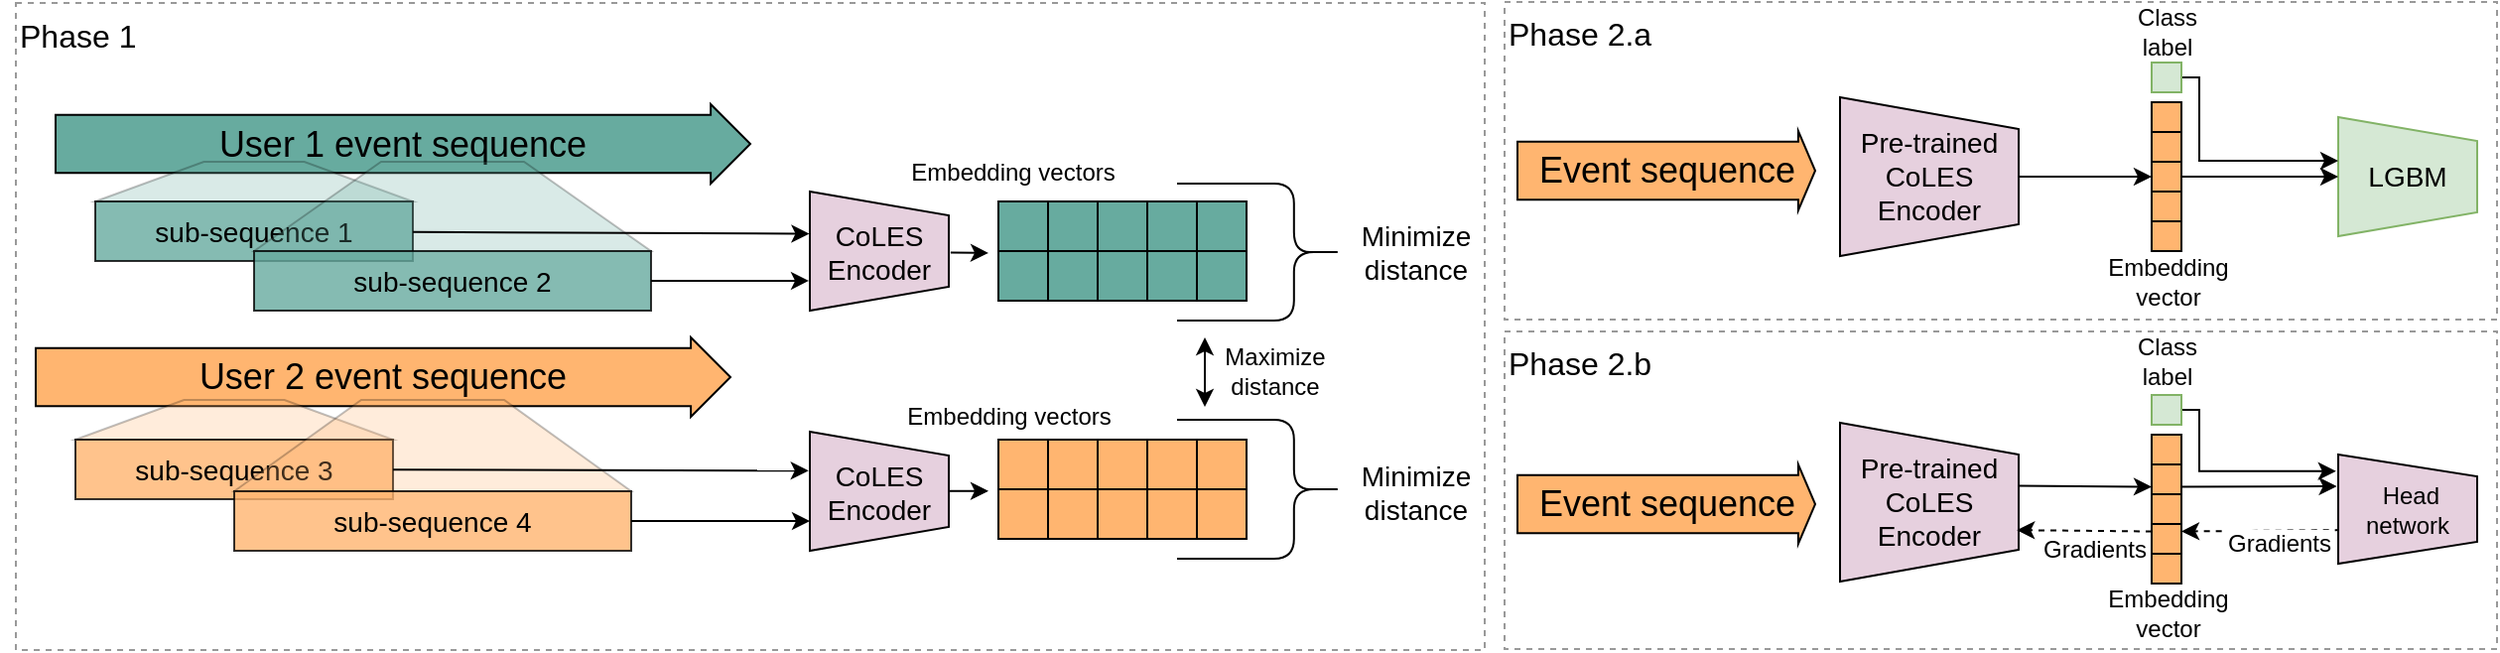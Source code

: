 <mxfile version="12.4.2" type="device" pages="1"><diagram id="qXZdeDOi38o7IbvTU-XF" name="Page-1"><mxGraphModel dx="1279" dy="2280" grid="1" gridSize="10" guides="1" tooltips="1" connect="1" arrows="1" fold="1" page="0" pageScale="1" pageWidth="827" pageHeight="1169" math="0" shadow="0"><root><mxCell id="0"/><mxCell id="1" parent="0"/><mxCell id="I-A4I3MvaIOknmW_y_7c-90" value="Phase 2.a" style="rounded=0;whiteSpace=wrap;html=1;dashed=1;fillColor=none;fontSize=16;align=left;verticalAlign=top;strokeColor=#999999;" vertex="1" parent="1"><mxGeometry x="620" y="-1240" width="500" height="160" as="geometry"/></mxCell><mxCell id="I-A4I3MvaIOknmW_y_7c-89" value="Phase 2.b" style="rounded=0;whiteSpace=wrap;html=1;fillColor=none;fontSize=16;align=left;verticalAlign=top;dashed=1;strokeColor=#999999;" vertex="1" parent="1"><mxGeometry x="620" y="-1074" width="500" height="160" as="geometry"/></mxCell><mxCell id="I-A4I3MvaIOknmW_y_7c-87" value="Phase 1" style="rounded=0;whiteSpace=wrap;html=1;fontSize=16;fillColor=none;verticalAlign=top;align=left;dashed=1;strokeColor=#999999;" vertex="1" parent="1"><mxGeometry x="-130" y="-1239.5" width="740" height="326" as="geometry"/></mxCell><mxCell id="RrBjnwMtPPBnvzxSmnWt-105" value="" style="shape=curlyBracket;whiteSpace=wrap;html=1;rounded=1;fillColor=#FFCC99;direction=west;size=0.307;" parent="1" vertex="1"><mxGeometry x="455" y="-1029.5" width="85" height="70" as="geometry"/></mxCell><mxCell id="RrBjnwMtPPBnvzxSmnWt-24" value="&lt;font style=&quot;font-size: 18px&quot;&gt;User 1 event sequence&lt;/font&gt;" style="shape=singleArrow;whiteSpace=wrap;html=1;fillColor=#67AB9F;arrowWidth=0.733;arrowSize=0.057;shadow=0;" parent="1" vertex="1"><mxGeometry x="-110" y="-1188.5" width="350" height="40" as="geometry"/></mxCell><mxCell id="RrBjnwMtPPBnvzxSmnWt-38" value="" style="shape=trapezoid;perimeter=trapezoidPerimeter;whiteSpace=wrap;html=1;fillColor=#67AB9F;size=0.342;opacity=25;shadow=0;" parent="1" vertex="1"><mxGeometry x="-90" y="-1159.5" width="160" height="20" as="geometry"/></mxCell><mxCell id="RrBjnwMtPPBnvzxSmnWt-25" value="&lt;font style=&quot;font-size: 14px&quot;&gt;sub-sequence 1&lt;/font&gt;" style="rounded=0;whiteSpace=wrap;html=1;fillColor=#67AB9F;shadow=0;opacity=80;" parent="1" vertex="1"><mxGeometry x="-90" y="-1139.5" width="160" height="30" as="geometry"/></mxCell><mxCell id="RrBjnwMtPPBnvzxSmnWt-39" value="" style="shape=trapezoid;perimeter=trapezoidPerimeter;whiteSpace=wrap;html=1;fillColor=#67AB9F;size=0.32;opacity=25;shadow=0;" parent="1" vertex="1"><mxGeometry x="-10" y="-1159.5" width="200" height="45" as="geometry"/></mxCell><mxCell id="RrBjnwMtPPBnvzxSmnWt-26" value="&lt;span style=&quot;font-size: 14px ; white-space: normal&quot;&gt;sub-sequence 2&lt;/span&gt;" style="rounded=0;whiteSpace=wrap;html=1;fillColor=#67AB9F;shadow=0;opacity=80;" parent="1" vertex="1"><mxGeometry x="-10" y="-1114.5" width="200" height="30" as="geometry"/></mxCell><mxCell id="RrBjnwMtPPBnvzxSmnWt-42" value="&lt;font style=&quot;font-size: 14px&quot;&gt;CoLES&lt;br&gt;Encoder&lt;/font&gt;" style="shape=trapezoid;perimeter=trapezoidPerimeter;whiteSpace=wrap;html=1;fillColor=#E6D0DE;direction=south;" parent="1" vertex="1"><mxGeometry x="270" y="-1144.5" width="70" height="60" as="geometry"/></mxCell><mxCell id="RrBjnwMtPPBnvzxSmnWt-43" value="" style="endArrow=classic;html=1;entryX=0.355;entryY=1.004;entryDx=0;entryDy=0;jumpStyle=none;entryPerimeter=0;" parent="1" source="RrBjnwMtPPBnvzxSmnWt-25" target="RrBjnwMtPPBnvzxSmnWt-42" edge="1"><mxGeometry width="50" height="50" relative="1" as="geometry"><mxPoint x="-110" y="-879.5" as="sourcePoint"/><mxPoint x="270" y="-1128.5" as="targetPoint"/></mxGeometry></mxCell><mxCell id="RrBjnwMtPPBnvzxSmnWt-44" value="" style="endArrow=classic;html=1;exitX=1;exitY=0.5;exitDx=0;exitDy=0;entryX=0.688;entryY=1.007;entryDx=0;entryDy=0;entryPerimeter=0;" parent="1" source="RrBjnwMtPPBnvzxSmnWt-26" edge="1"><mxGeometry width="50" height="50" relative="1" as="geometry"><mxPoint x="80" y="-1108.202" as="sourcePoint"/><mxPoint x="269.51" y="-1099.52" as="targetPoint"/></mxGeometry></mxCell><mxCell id="RrBjnwMtPPBnvzxSmnWt-49" value="" style="whiteSpace=wrap;html=1;aspect=fixed;fillColor=#67AB9F;" parent="1" vertex="1"><mxGeometry x="365" y="-1139.5" width="25" height="25" as="geometry"/></mxCell><mxCell id="RrBjnwMtPPBnvzxSmnWt-50" value="" style="whiteSpace=wrap;html=1;aspect=fixed;fillColor=#67AB9F;" parent="1" vertex="1"><mxGeometry x="390" y="-1139.5" width="25" height="25" as="geometry"/></mxCell><mxCell id="RrBjnwMtPPBnvzxSmnWt-51" value="" style="whiteSpace=wrap;html=1;aspect=fixed;fillColor=#67AB9F;" parent="1" vertex="1"><mxGeometry x="415" y="-1139.5" width="25" height="25" as="geometry"/></mxCell><mxCell id="RrBjnwMtPPBnvzxSmnWt-52" value="" style="whiteSpace=wrap;html=1;aspect=fixed;fillColor=#67AB9F;" parent="1" vertex="1"><mxGeometry x="440" y="-1139.5" width="25" height="25" as="geometry"/></mxCell><mxCell id="RrBjnwMtPPBnvzxSmnWt-53" value="" style="whiteSpace=wrap;html=1;aspect=fixed;fillColor=#67AB9F;" parent="1" vertex="1"><mxGeometry x="465" y="-1139.5" width="25" height="25" as="geometry"/></mxCell><mxCell id="RrBjnwMtPPBnvzxSmnWt-54" value="" style="whiteSpace=wrap;html=1;aspect=fixed;fillColor=#67AB9F;" parent="1" vertex="1"><mxGeometry x="365" y="-1114.5" width="25" height="25" as="geometry"/></mxCell><mxCell id="RrBjnwMtPPBnvzxSmnWt-55" value="" style="whiteSpace=wrap;html=1;aspect=fixed;fillColor=#67AB9F;" parent="1" vertex="1"><mxGeometry x="390" y="-1114.5" width="25" height="25" as="geometry"/></mxCell><mxCell id="RrBjnwMtPPBnvzxSmnWt-56" value="" style="whiteSpace=wrap;html=1;aspect=fixed;fillColor=#67AB9F;" parent="1" vertex="1"><mxGeometry x="415" y="-1114.5" width="25" height="25" as="geometry"/></mxCell><mxCell id="RrBjnwMtPPBnvzxSmnWt-57" value="" style="whiteSpace=wrap;html=1;aspect=fixed;fillColor=#67AB9F;" parent="1" vertex="1"><mxGeometry x="440" y="-1114.5" width="25" height="25" as="geometry"/></mxCell><mxCell id="RrBjnwMtPPBnvzxSmnWt-58" value="" style="whiteSpace=wrap;html=1;aspect=fixed;fillColor=#67AB9F;" parent="1" vertex="1"><mxGeometry x="465" y="-1114.5" width="25" height="25" as="geometry"/></mxCell><mxCell id="RrBjnwMtPPBnvzxSmnWt-69" value="" style="shape=curlyBracket;whiteSpace=wrap;html=1;rounded=1;fillColor=#FFCC99;direction=west;size=0.307;" parent="1" vertex="1"><mxGeometry x="455" y="-1148.5" width="85" height="69" as="geometry"/></mxCell><mxCell id="RrBjnwMtPPBnvzxSmnWt-73" value="&lt;font style=&quot;font-size: 18px&quot;&gt;User 2 event sequence&lt;/font&gt;" style="shape=singleArrow;whiteSpace=wrap;html=1;fillColor=#FFB570;arrowWidth=0.733;arrowSize=0.057;" parent="1" vertex="1"><mxGeometry x="-120" y="-1071" width="350" height="40" as="geometry"/></mxCell><mxCell id="RrBjnwMtPPBnvzxSmnWt-74" value="" style="shape=trapezoid;perimeter=trapezoidPerimeter;whiteSpace=wrap;html=1;fillColor=#FFB570;size=0.342;opacity=25;" parent="1" vertex="1"><mxGeometry x="-100" y="-1039.5" width="160" height="20" as="geometry"/></mxCell><mxCell id="RrBjnwMtPPBnvzxSmnWt-75" value="&lt;span style=&quot;font-size: 14px ; white-space: normal&quot;&gt;sub-sequence 3&lt;/span&gt;" style="rounded=0;whiteSpace=wrap;html=1;fillColor=#FFB570;opacity=80;" parent="1" vertex="1"><mxGeometry x="-100" y="-1019.5" width="160" height="30" as="geometry"/></mxCell><mxCell id="RrBjnwMtPPBnvzxSmnWt-76" value="" style="shape=trapezoid;perimeter=trapezoidPerimeter;whiteSpace=wrap;html=1;fillColor=#FFB570;size=0.32;opacity=25;" parent="1" vertex="1"><mxGeometry x="-20" y="-1039.5" width="200" height="46" as="geometry"/></mxCell><mxCell id="RrBjnwMtPPBnvzxSmnWt-77" value="&lt;span style=&quot;font-size: 14px ; white-space: normal&quot;&gt;sub-sequence 4&lt;/span&gt;" style="rounded=0;whiteSpace=wrap;html=1;fillColor=#FFB570;opacity=80;" parent="1" vertex="1"><mxGeometry x="-20" y="-993.5" width="200" height="30" as="geometry"/></mxCell><mxCell id="RrBjnwMtPPBnvzxSmnWt-79" value="" style="endArrow=classic;html=1;entryX=0.313;entryY=1.009;entryDx=0;entryDy=0;entryPerimeter=0;" parent="1" source="RrBjnwMtPPBnvzxSmnWt-75" edge="1"><mxGeometry width="50" height="50" relative="1" as="geometry"><mxPoint x="-120" y="-739.5" as="sourcePoint"/><mxPoint x="269.37" y="-1003.85" as="targetPoint"/></mxGeometry></mxCell><mxCell id="RrBjnwMtPPBnvzxSmnWt-80" value="" style="endArrow=classic;html=1;entryX=0.75;entryY=1;entryDx=0;entryDy=0;" parent="1" source="RrBjnwMtPPBnvzxSmnWt-77" target="z5JVUnoBXPTv6xRAnZPi-2" edge="1"><mxGeometry width="50" height="50" relative="1" as="geometry"><mxPoint x="70" y="-968.702" as="sourcePoint"/><mxPoint x="270.21" y="-981.095" as="targetPoint"/></mxGeometry></mxCell><mxCell id="RrBjnwMtPPBnvzxSmnWt-81" value="" style="whiteSpace=wrap;html=1;aspect=fixed;fillColor=#FFB570;" parent="1" vertex="1"><mxGeometry x="365" y="-1019.5" width="25" height="25" as="geometry"/></mxCell><mxCell id="RrBjnwMtPPBnvzxSmnWt-82" value="" style="whiteSpace=wrap;html=1;aspect=fixed;fillColor=#FFB570;" parent="1" vertex="1"><mxGeometry x="390" y="-1019.5" width="25" height="25" as="geometry"/></mxCell><mxCell id="RrBjnwMtPPBnvzxSmnWt-83" value="" style="whiteSpace=wrap;html=1;aspect=fixed;fillColor=#FFB570;" parent="1" vertex="1"><mxGeometry x="415" y="-1019.5" width="25" height="25" as="geometry"/></mxCell><mxCell id="RrBjnwMtPPBnvzxSmnWt-84" value="" style="whiteSpace=wrap;html=1;aspect=fixed;fillColor=#FFB570;" parent="1" vertex="1"><mxGeometry x="440" y="-1019.5" width="25" height="25" as="geometry"/></mxCell><mxCell id="RrBjnwMtPPBnvzxSmnWt-85" value="" style="whiteSpace=wrap;html=1;aspect=fixed;fillColor=#FFB570;" parent="1" vertex="1"><mxGeometry x="465" y="-1019.5" width="25" height="25" as="geometry"/></mxCell><mxCell id="RrBjnwMtPPBnvzxSmnWt-86" value="" style="whiteSpace=wrap;html=1;aspect=fixed;fillColor=#FFB570;" parent="1" vertex="1"><mxGeometry x="365" y="-994.5" width="25" height="25" as="geometry"/></mxCell><mxCell id="RrBjnwMtPPBnvzxSmnWt-87" value="" style="whiteSpace=wrap;html=1;aspect=fixed;fillColor=#FFB570;" parent="1" vertex="1"><mxGeometry x="390" y="-994.5" width="25" height="25" as="geometry"/></mxCell><mxCell id="RrBjnwMtPPBnvzxSmnWt-88" value="" style="whiteSpace=wrap;html=1;aspect=fixed;fillColor=#FFB570;" parent="1" vertex="1"><mxGeometry x="415" y="-994.5" width="25" height="25" as="geometry"/></mxCell><mxCell id="RrBjnwMtPPBnvzxSmnWt-89" value="" style="whiteSpace=wrap;html=1;aspect=fixed;fillColor=#FFB570;" parent="1" vertex="1"><mxGeometry x="440" y="-994.5" width="25" height="25" as="geometry"/></mxCell><mxCell id="RrBjnwMtPPBnvzxSmnWt-90" value="" style="whiteSpace=wrap;html=1;aspect=fixed;fillColor=#FFB570;" parent="1" vertex="1"><mxGeometry x="465" y="-994.5" width="25" height="25" as="geometry"/></mxCell><mxCell id="RrBjnwMtPPBnvzxSmnWt-92" value="&lt;font style=&quot;font-size: 14px&quot;&gt;Minimize&lt;br&gt;distance&lt;/font&gt;" style="text;html=1;align=center;verticalAlign=middle;resizable=0;points=[];autosize=1;" parent="1" vertex="1"><mxGeometry x="540" y="-1134.5" width="70" height="40" as="geometry"/></mxCell><mxCell id="RrBjnwMtPPBnvzxSmnWt-94" value="" style="endArrow=classic;html=1;exitX=0.512;exitY=-0.013;exitDx=0;exitDy=0;anchorPointDirection=1;exitPerimeter=0;" parent="1" source="RrBjnwMtPPBnvzxSmnWt-42" edge="1"><mxGeometry width="50" height="50" relative="1" as="geometry"><mxPoint x="200" y="-1053.111" as="sourcePoint"/><mxPoint x="360" y="-1113.5" as="targetPoint"/></mxGeometry></mxCell><mxCell id="RrBjnwMtPPBnvzxSmnWt-95" value="" style="endArrow=classic;html=1;" parent="1" edge="1"><mxGeometry width="50" height="50" relative="1" as="geometry"><mxPoint x="340" y="-993.61" as="sourcePoint"/><mxPoint x="360" y="-993.61" as="targetPoint"/></mxGeometry></mxCell><mxCell id="RrBjnwMtPPBnvzxSmnWt-103" value="Maximize&lt;br&gt;distance" style="text;html=1;align=center;verticalAlign=middle;resizable=0;points=[];autosize=1;" parent="1" vertex="1"><mxGeometry x="469" y="-1069" width="70" height="30" as="geometry"/></mxCell><mxCell id="RrBjnwMtPPBnvzxSmnWt-104" value="&lt;font style=&quot;font-size: 14px&quot;&gt;Minimize&lt;br&gt;distance&lt;/font&gt;" style="text;html=1;align=center;verticalAlign=middle;resizable=0;points=[];autosize=1;" parent="1" vertex="1"><mxGeometry x="540" y="-1013.5" width="70" height="40" as="geometry"/></mxCell><mxCell id="RrBjnwMtPPBnvzxSmnWt-106" value="Embedding vectors" style="text;html=1;align=center;verticalAlign=middle;resizable=0;points=[];autosize=1;" parent="1" vertex="1"><mxGeometry x="312" y="-1164.5" width="120" height="20" as="geometry"/></mxCell><mxCell id="RrBjnwMtPPBnvzxSmnWt-107" value="Embedding vectors" style="text;html=1;align=center;verticalAlign=middle;resizable=0;points=[];autosize=1;" parent="1" vertex="1"><mxGeometry x="310" y="-1041" width="120" height="20" as="geometry"/></mxCell><mxCell id="30_S61nDTjpo87SG5v0w-9" value="" style="endArrow=classic;startArrow=classic;html=1;" parent="1" edge="1"><mxGeometry width="50" height="50" relative="1" as="geometry"><mxPoint x="469" y="-1036" as="sourcePoint"/><mxPoint x="469" y="-1071" as="targetPoint"/></mxGeometry></mxCell><mxCell id="z5JVUnoBXPTv6xRAnZPi-2" value="&lt;font style=&quot;font-size: 14px&quot;&gt;CoLES&lt;br&gt;Encoder&lt;/font&gt;" style="shape=trapezoid;perimeter=trapezoidPerimeter;whiteSpace=wrap;html=1;fillColor=#E6D0DE;direction=south;" parent="1" vertex="1"><mxGeometry x="270" y="-1023.5" width="70" height="60" as="geometry"/></mxCell><mxCell id="I-A4I3MvaIOknmW_y_7c-11" style="rounded=0;orthogonalLoop=1;jettySize=auto;html=1;entryX=1;entryY=0.25;entryDx=0;entryDy=0;exitX=0.397;exitY=0.014;exitDx=0;exitDy=0;exitPerimeter=0;" edge="1" parent="1" source="I-A4I3MvaIOknmW_y_7c-8" target="I-A4I3MvaIOknmW_y_7c-4"><mxGeometry relative="1" as="geometry"><mxPoint x="906.362" y="-989.19" as="targetPoint"/><mxPoint x="875.5" y="-997" as="sourcePoint"/></mxGeometry></mxCell><mxCell id="I-A4I3MvaIOknmW_y_7c-8" value="&lt;font style=&quot;font-size: 14px&quot;&gt;Pre-trained CoLES&lt;br&gt;Encoder&lt;/font&gt;" style="shape=trapezoid;perimeter=trapezoidPerimeter;whiteSpace=wrap;html=1;fillColor=#E6D0DE;direction=south;" vertex="1" parent="1"><mxGeometry x="789" y="-1028" width="90" height="80" as="geometry"/></mxCell><mxCell id="I-A4I3MvaIOknmW_y_7c-12" value="Embedding&lt;br&gt;vector" style="text;html=1;align=center;verticalAlign=middle;resizable=0;points=[];autosize=1;" vertex="1" parent="1"><mxGeometry x="914.3" y="-947" width="80" height="30" as="geometry"/></mxCell><mxCell id="I-A4I3MvaIOknmW_y_7c-15" style="edgeStyle=none;rounded=0;orthogonalLoop=1;jettySize=auto;html=1;exitX=0.692;exitY=0.981;exitDx=0;exitDy=0;entryX=0;entryY=0.75;entryDx=0;entryDy=0;dashed=1;verticalAlign=middle;exitPerimeter=0;" edge="1" parent="1" source="I-A4I3MvaIOknmW_y_7c-13" target="I-A4I3MvaIOknmW_y_7c-6"><mxGeometry relative="1" as="geometry"/></mxCell><mxCell id="I-A4I3MvaIOknmW_y_7c-58" value="Gradients" style="text;html=1;align=center;verticalAlign=middle;resizable=0;points=[];;labelBackgroundColor=#ffffff;rotation=0;" vertex="1" connectable="0" parent="I-A4I3MvaIOknmW_y_7c-15"><mxGeometry x="-0.052" y="2" relative="1" as="geometry"><mxPoint x="6.15" y="4.61" as="offset"/></mxGeometry></mxCell><mxCell id="I-A4I3MvaIOknmW_y_7c-13" value="&lt;span style=&quot;font-size: 12px;&quot;&gt;&amp;nbsp;Head&lt;br style=&quot;font-size: 12px;&quot;&gt;network&lt;br style=&quot;font-size: 12px;&quot;&gt;&lt;/span&gt;" style="shape=trapezoid;perimeter=trapezoidPerimeter;whiteSpace=wrap;html=1;fillColor=#E6D0DE;direction=south;fontSize=12;" vertex="1" parent="1"><mxGeometry x="1040" y="-1012" width="70" height="55" as="geometry"/></mxCell><mxCell id="I-A4I3MvaIOknmW_y_7c-14" style="edgeStyle=none;rounded=0;orthogonalLoop=1;jettySize=auto;html=1;exitX=0;exitY=0.25;exitDx=0;exitDy=0;entryX=0.291;entryY=1.01;entryDx=0;entryDy=0;entryPerimeter=0;" edge="1" parent="1" source="I-A4I3MvaIOknmW_y_7c-4" target="I-A4I3MvaIOknmW_y_7c-13"><mxGeometry relative="1" as="geometry"/></mxCell><mxCell id="I-A4I3MvaIOknmW_y_7c-16" style="edgeStyle=none;rounded=0;orthogonalLoop=1;jettySize=auto;html=1;exitX=1;exitY=0.75;exitDx=0;exitDy=0;dashed=1;entryX=0.676;entryY=0.01;entryDx=0;entryDy=0;entryPerimeter=0;" edge="1" parent="1" source="I-A4I3MvaIOknmW_y_7c-6" target="I-A4I3MvaIOknmW_y_7c-8"><mxGeometry relative="1" as="geometry"><mxPoint x="876" y="-971" as="targetPoint"/></mxGeometry></mxCell><mxCell id="I-A4I3MvaIOknmW_y_7c-59" value="Gradients" style="text;html=1;align=center;verticalAlign=middle;resizable=0;points=[];;labelBackgroundColor=#ffffff;" vertex="1" connectable="0" parent="I-A4I3MvaIOknmW_y_7c-16"><mxGeometry x="-0.219" relative="1" as="geometry"><mxPoint x="-2.91" y="8.81" as="offset"/></mxGeometry></mxCell><mxCell id="I-A4I3MvaIOknmW_y_7c-28" value="&lt;font style=&quot;font-size: 18px&quot;&gt;Event sequence&lt;/font&gt;" style="shape=singleArrow;whiteSpace=wrap;html=1;fillColor=#FFB570;arrowWidth=0.733;arrowSize=0.057;" vertex="1" parent="1"><mxGeometry x="626.5" y="-1007" width="150" height="40" as="geometry"/></mxCell><mxCell id="I-A4I3MvaIOknmW_y_7c-29" style="rounded=0;orthogonalLoop=1;jettySize=auto;html=1;entryX=1;entryY=0.5;entryDx=0;entryDy=0;exitX=0.5;exitY=0;exitDx=0;exitDy=0;" edge="1" parent="1" source="I-A4I3MvaIOknmW_y_7c-30" target="I-A4I3MvaIOknmW_y_7c-83"><mxGeometry relative="1" as="geometry"><mxPoint x="929" y="-1163.25" as="targetPoint"/><mxPoint x="878" y="-1164.5" as="sourcePoint"/></mxGeometry></mxCell><mxCell id="I-A4I3MvaIOknmW_y_7c-30" value="&lt;font style=&quot;font-size: 14px&quot;&gt;Pre-trained CoLES&lt;br&gt;Encoder&lt;/font&gt;" style="shape=trapezoid;perimeter=trapezoidPerimeter;whiteSpace=wrap;html=1;fillColor=#E6D0DE;direction=south;" vertex="1" parent="1"><mxGeometry x="789" y="-1192" width="90" height="80" as="geometry"/></mxCell><mxCell id="I-A4I3MvaIOknmW_y_7c-40" value="&lt;span style=&quot;font-size: 14px&quot;&gt;LGBM&lt;/span&gt;" style="shape=trapezoid;perimeter=trapezoidPerimeter;whiteSpace=wrap;html=1;fillColor=#d5e8d4;direction=south;strokeColor=#82b366;" vertex="1" parent="1"><mxGeometry x="1040" y="-1182" width="70" height="60" as="geometry"/></mxCell><mxCell id="I-A4I3MvaIOknmW_y_7c-41" style="edgeStyle=none;rounded=0;orthogonalLoop=1;jettySize=auto;html=1;exitX=0;exitY=0.5;exitDx=0;exitDy=0;entryX=0.5;entryY=1;entryDx=0;entryDy=0;" edge="1" parent="1" source="I-A4I3MvaIOknmW_y_7c-83" target="I-A4I3MvaIOknmW_y_7c-40"><mxGeometry relative="1" as="geometry"><mxPoint x="954" y="-1163.25" as="sourcePoint"/></mxGeometry></mxCell><mxCell id="I-A4I3MvaIOknmW_y_7c-49" value="&lt;font style=&quot;font-size: 18px&quot;&gt;Event sequence&lt;/font&gt;" style="shape=singleArrow;whiteSpace=wrap;html=1;fillColor=#FFB570;arrowWidth=0.733;arrowSize=0.057;" vertex="1" parent="1"><mxGeometry x="626.5" y="-1175" width="150" height="40" as="geometry"/></mxCell><mxCell id="I-A4I3MvaIOknmW_y_7c-62" style="edgeStyle=orthogonalEdgeStyle;rounded=0;orthogonalLoop=1;jettySize=auto;html=1;exitX=0;exitY=0.5;exitDx=0;exitDy=0;entryX=0.153;entryY=1.016;entryDx=0;entryDy=0;entryPerimeter=0;" edge="1" parent="1" source="I-A4I3MvaIOknmW_y_7c-73" target="I-A4I3MvaIOknmW_y_7c-13"><mxGeometry relative="1" as="geometry"><mxPoint x="981.5" y="-1072" as="sourcePoint"/><Array as="points"><mxPoint x="970" y="-1034"/><mxPoint x="970" y="-1004"/></Array></mxGeometry></mxCell><mxCell id="I-A4I3MvaIOknmW_y_7c-66" value="Class label" style="text;html=1;strokeColor=none;fillColor=none;align=center;verticalAlign=middle;whiteSpace=wrap;rounded=0;" vertex="1" parent="1"><mxGeometry x="934.3" y="-1074" width="40" height="30" as="geometry"/></mxCell><mxCell id="I-A4I3MvaIOknmW_y_7c-73" value="" style="whiteSpace=wrap;html=1;aspect=fixed;fillColor=#d5e8d4;rotation=90;direction=south;strokeColor=#82b366;" vertex="1" parent="1"><mxGeometry x="946" y="-1042" width="15" height="15" as="geometry"/></mxCell><mxCell id="I-A4I3MvaIOknmW_y_7c-74" value="" style="group" vertex="1" connectable="0" parent="1"><mxGeometry x="946" y="-1022" width="15" height="75" as="geometry"/></mxCell><mxCell id="I-A4I3MvaIOknmW_y_7c-3" value="" style="whiteSpace=wrap;html=1;aspect=fixed;fillColor=#FFB570;rotation=90;direction=south;" vertex="1" parent="I-A4I3MvaIOknmW_y_7c-74"><mxGeometry width="15" height="15" as="geometry"/></mxCell><mxCell id="I-A4I3MvaIOknmW_y_7c-4" value="" style="whiteSpace=wrap;html=1;aspect=fixed;fillColor=#FFB570;rotation=90;direction=south;" vertex="1" parent="I-A4I3MvaIOknmW_y_7c-74"><mxGeometry y="15" width="15" height="15" as="geometry"/></mxCell><mxCell id="I-A4I3MvaIOknmW_y_7c-5" value="" style="whiteSpace=wrap;html=1;aspect=fixed;fillColor=#FFB570;rotation=90;direction=south;" vertex="1" parent="I-A4I3MvaIOknmW_y_7c-74"><mxGeometry y="30" width="15" height="15" as="geometry"/></mxCell><mxCell id="I-A4I3MvaIOknmW_y_7c-6" value="" style="whiteSpace=wrap;html=1;aspect=fixed;fillColor=#FFB570;rotation=90;direction=south;" vertex="1" parent="I-A4I3MvaIOknmW_y_7c-74"><mxGeometry y="45" width="15" height="15" as="geometry"/></mxCell><mxCell id="I-A4I3MvaIOknmW_y_7c-7" value="" style="whiteSpace=wrap;html=1;aspect=fixed;fillColor=#FFB570;rotation=90;direction=south;" vertex="1" parent="I-A4I3MvaIOknmW_y_7c-74"><mxGeometry y="60" width="15" height="15" as="geometry"/></mxCell><mxCell id="I-A4I3MvaIOknmW_y_7c-77" value="Embedding&lt;br&gt;vector" style="text;html=1;align=center;verticalAlign=middle;resizable=0;points=[];autosize=1;" vertex="1" parent="1"><mxGeometry x="914.3" y="-1114.5" width="80" height="30" as="geometry"/></mxCell><mxCell id="I-A4I3MvaIOknmW_y_7c-78" value="Class label" style="text;html=1;strokeColor=none;fillColor=none;align=center;verticalAlign=middle;whiteSpace=wrap;rounded=0;" vertex="1" parent="1"><mxGeometry x="933.5" y="-1239.5" width="40" height="29.5" as="geometry"/></mxCell><mxCell id="I-A4I3MvaIOknmW_y_7c-86" style="edgeStyle=orthogonalEdgeStyle;rounded=0;orthogonalLoop=1;jettySize=auto;html=1;exitX=0;exitY=0.5;exitDx=0;exitDy=0;fontSize=10;" edge="1" parent="1" source="I-A4I3MvaIOknmW_y_7c-79"><mxGeometry relative="1" as="geometry"><mxPoint x="1040" y="-1160" as="targetPoint"/><Array as="points"><mxPoint x="970" y="-1202"/><mxPoint x="970" y="-1160"/><mxPoint x="1040" y="-1160"/></Array></mxGeometry></mxCell><mxCell id="I-A4I3MvaIOknmW_y_7c-79" value="" style="whiteSpace=wrap;html=1;aspect=fixed;fillColor=#d5e8d4;rotation=90;direction=south;strokeColor=#82b366;" vertex="1" parent="1"><mxGeometry x="946" y="-1209.5" width="15" height="15" as="geometry"/></mxCell><mxCell id="I-A4I3MvaIOknmW_y_7c-80" value="" style="group" vertex="1" connectable="0" parent="1"><mxGeometry x="946" y="-1189.5" width="15" height="75" as="geometry"/></mxCell><mxCell id="I-A4I3MvaIOknmW_y_7c-81" value="" style="whiteSpace=wrap;html=1;aspect=fixed;fillColor=#FFB570;rotation=90;direction=south;" vertex="1" parent="I-A4I3MvaIOknmW_y_7c-80"><mxGeometry width="15" height="15" as="geometry"/></mxCell><mxCell id="I-A4I3MvaIOknmW_y_7c-82" value="" style="whiteSpace=wrap;html=1;aspect=fixed;fillColor=#FFB570;rotation=90;direction=south;" vertex="1" parent="I-A4I3MvaIOknmW_y_7c-80"><mxGeometry y="15" width="15" height="15" as="geometry"/></mxCell><mxCell id="I-A4I3MvaIOknmW_y_7c-83" value="" style="whiteSpace=wrap;html=1;aspect=fixed;fillColor=#FFB570;rotation=90;direction=south;" vertex="1" parent="I-A4I3MvaIOknmW_y_7c-80"><mxGeometry y="30" width="15" height="15" as="geometry"/></mxCell><mxCell id="I-A4I3MvaIOknmW_y_7c-84" value="" style="whiteSpace=wrap;html=1;aspect=fixed;fillColor=#FFB570;rotation=90;direction=south;" vertex="1" parent="I-A4I3MvaIOknmW_y_7c-80"><mxGeometry y="45" width="15" height="15" as="geometry"/></mxCell><mxCell id="I-A4I3MvaIOknmW_y_7c-85" value="" style="whiteSpace=wrap;html=1;aspect=fixed;fillColor=#FFB570;rotation=90;direction=south;" vertex="1" parent="I-A4I3MvaIOknmW_y_7c-80"><mxGeometry y="60" width="15" height="15" as="geometry"/></mxCell><mxCell id="I-A4I3MvaIOknmW_y_7c-88" style="edgeStyle=none;rounded=0;orthogonalLoop=1;jettySize=auto;html=1;exitX=0;exitY=0.5;exitDx=0;exitDy=0;fontSize=16;" edge="1" parent="1" source="I-A4I3MvaIOknmW_y_7c-87" target="I-A4I3MvaIOknmW_y_7c-87"><mxGeometry relative="1" as="geometry"/></mxCell><mxCell id="I-A4I3MvaIOknmW_y_7c-92" style="edgeStyle=none;rounded=0;orthogonalLoop=1;jettySize=auto;html=1;exitX=0;exitY=0.5;exitDx=0;exitDy=0;fontSize=16;" edge="1" parent="1" source="I-A4I3MvaIOknmW_y_7c-90" target="I-A4I3MvaIOknmW_y_7c-90"><mxGeometry relative="1" as="geometry"/></mxCell></root></mxGraphModel></diagram></mxfile>